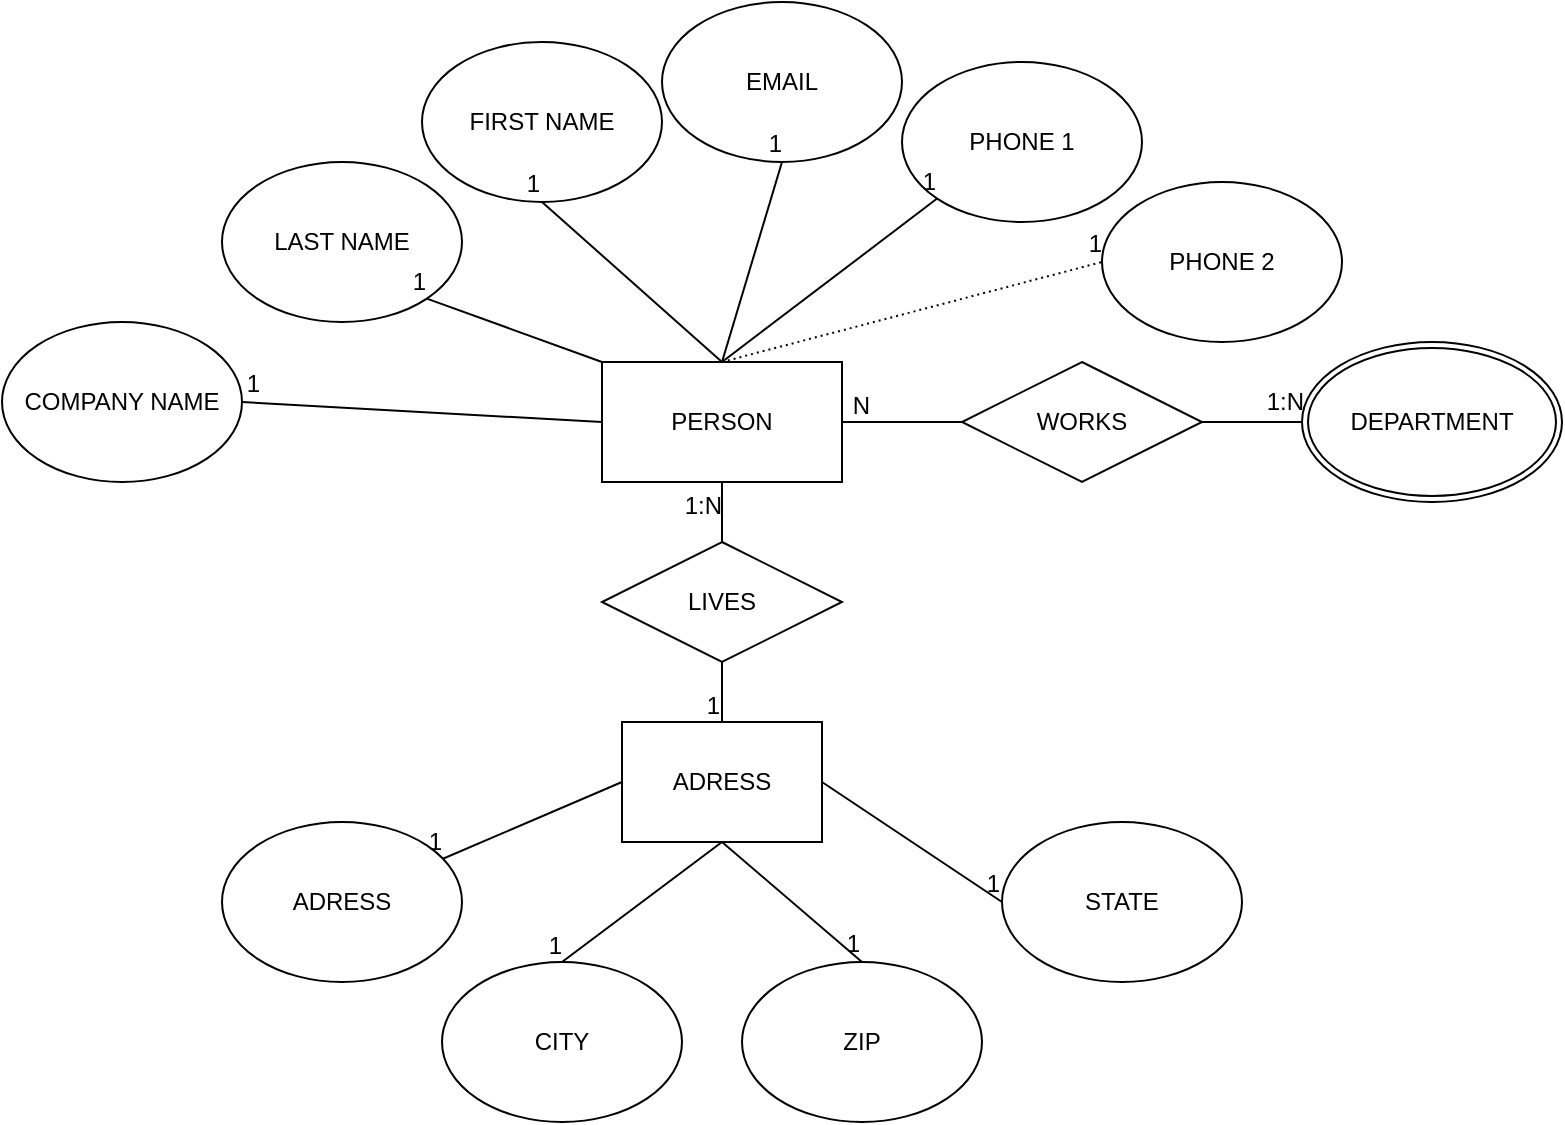 <mxfile version="17.5.0" type="github">
  <diagram id="R2lEEEUBdFMjLlhIrx00" name="Page-1">
    <mxGraphModel dx="946" dy="517" grid="1" gridSize="10" guides="1" tooltips="1" connect="1" arrows="1" fold="1" page="1" pageScale="1" pageWidth="850" pageHeight="1100" math="0" shadow="0" extFonts="Permanent Marker^https://fonts.googleapis.com/css?family=Permanent+Marker">
      <root>
        <mxCell id="0" />
        <mxCell id="1" parent="0" />
        <mxCell id="xJH54PfuBigIs4mNWsvY-1" value="PERSON" style="rounded=0;whiteSpace=wrap;html=1;" parent="1" vertex="1">
          <mxGeometry x="360" y="240" width="120" height="60" as="geometry" />
        </mxCell>
        <mxCell id="xJH54PfuBigIs4mNWsvY-2" value="LAST NAME" style="ellipse;whiteSpace=wrap;html=1;" parent="1" vertex="1">
          <mxGeometry x="170" y="140" width="120" height="80" as="geometry" />
        </mxCell>
        <mxCell id="xJH54PfuBigIs4mNWsvY-3" value="FIRST NAME" style="ellipse;whiteSpace=wrap;html=1;" parent="1" vertex="1">
          <mxGeometry x="270" y="80" width="120" height="80" as="geometry" />
        </mxCell>
        <mxCell id="xJH54PfuBigIs4mNWsvY-4" value="EMAIL" style="ellipse;whiteSpace=wrap;html=1;" parent="1" vertex="1">
          <mxGeometry x="390" y="60" width="120" height="80" as="geometry" />
        </mxCell>
        <mxCell id="xJH54PfuBigIs4mNWsvY-5" value="COMPANY NAME&lt;span style=&quot;color: rgba(0 , 0 , 0 , 0) ; font-family: monospace ; font-size: 0px&quot;&gt;%3CmxGraphModel%3E%3Croot%3E%3CmxCell%20id%3D%220%22%2F%3E%3CmxCell%20id%3D%221%22%20parent%3D%220%22%2F%3E%3CmxCell%20id%3D%222%22%20value%3D%22FIRST%20NAME%22%20style%3D%22ellipse%3BwhiteSpace%3Dwrap%3Bhtml%3D1%3B%22%20vertex%3D%221%22%20parent%3D%221%22%3E%3CmxGeometry%20x%3D%22360%22%20y%3D%22100%22%20width%3D%22120%22%20height%3D%2280%22%20as%3D%22geometry%22%2F%3E%3C%2FmxCell%3E%3C%2Froot%3E%3C%2FmxGraphModel%3E&lt;/span&gt;" style="ellipse;whiteSpace=wrap;html=1;" parent="1" vertex="1">
          <mxGeometry x="60" y="220" width="120" height="80" as="geometry" />
        </mxCell>
        <mxCell id="xJH54PfuBigIs4mNWsvY-7" value="DEPARTMENT" style="ellipse;shape=doubleEllipse;margin=3;whiteSpace=wrap;html=1;align=center;" parent="1" vertex="1">
          <mxGeometry x="710" y="230" width="130" height="80" as="geometry" />
        </mxCell>
        <mxCell id="xJH54PfuBigIs4mNWsvY-9" value="PHONE 1" style="ellipse;whiteSpace=wrap;html=1;" parent="1" vertex="1">
          <mxGeometry x="510" y="90" width="120" height="80" as="geometry" />
        </mxCell>
        <mxCell id="xJH54PfuBigIs4mNWsvY-10" value="PHONE 2" style="ellipse;whiteSpace=wrap;html=1;" parent="1" vertex="1">
          <mxGeometry x="610" y="150" width="120" height="80" as="geometry" />
        </mxCell>
        <mxCell id="xJH54PfuBigIs4mNWsvY-12" value="CITY" style="ellipse;whiteSpace=wrap;html=1;" parent="1" vertex="1">
          <mxGeometry x="280" y="540" width="120" height="80" as="geometry" />
        </mxCell>
        <mxCell id="xJH54PfuBigIs4mNWsvY-13" value="ZIP" style="ellipse;whiteSpace=wrap;html=1;" parent="1" vertex="1">
          <mxGeometry x="430" y="540" width="120" height="80" as="geometry" />
        </mxCell>
        <mxCell id="xJH54PfuBigIs4mNWsvY-14" value="STATE" style="ellipse;whiteSpace=wrap;html=1;" parent="1" vertex="1">
          <mxGeometry x="560" y="470" width="120" height="80" as="geometry" />
        </mxCell>
        <mxCell id="xJH54PfuBigIs4mNWsvY-15" value="LIVES" style="shape=rhombus;perimeter=rhombusPerimeter;whiteSpace=wrap;html=1;align=center;" parent="1" vertex="1">
          <mxGeometry x="360" y="330" width="120" height="60" as="geometry" />
        </mxCell>
        <mxCell id="xJH54PfuBigIs4mNWsvY-16" value="ADRESS" style="whiteSpace=wrap;html=1;align=center;" parent="1" vertex="1">
          <mxGeometry x="370" y="420" width="100" height="60" as="geometry" />
        </mxCell>
        <mxCell id="xJH54PfuBigIs4mNWsvY-17" value="ADRESS" style="ellipse;whiteSpace=wrap;html=1;" parent="1" vertex="1">
          <mxGeometry x="170" y="470" width="120" height="80" as="geometry" />
        </mxCell>
        <mxCell id="xJH54PfuBigIs4mNWsvY-18" value="WORKS" style="shape=rhombus;perimeter=rhombusPerimeter;whiteSpace=wrap;html=1;align=center;rotation=0;" parent="1" vertex="1">
          <mxGeometry x="540" y="240" width="120" height="60" as="geometry" />
        </mxCell>
        <mxCell id="xJH54PfuBigIs4mNWsvY-21" value="" style="endArrow=none;html=1;rounded=0;entryX=0.5;entryY=1;entryDx=0;entryDy=0;exitX=0.5;exitY=0;exitDx=0;exitDy=0;" parent="1" source="xJH54PfuBigIs4mNWsvY-1" target="xJH54PfuBigIs4mNWsvY-4" edge="1">
          <mxGeometry relative="1" as="geometry">
            <mxPoint x="390" y="200" as="sourcePoint" />
            <mxPoint x="450" y="200" as="targetPoint" />
            <Array as="points" />
          </mxGeometry>
        </mxCell>
        <mxCell id="xJH54PfuBigIs4mNWsvY-22" value="1" style="resizable=0;html=1;align=right;verticalAlign=bottom;" parent="xJH54PfuBigIs4mNWsvY-21" connectable="0" vertex="1">
          <mxGeometry x="1" relative="1" as="geometry" />
        </mxCell>
        <mxCell id="xJH54PfuBigIs4mNWsvY-24" value="" style="endArrow=none;html=1;rounded=0;entryX=0;entryY=1;entryDx=0;entryDy=0;exitX=0.5;exitY=0;exitDx=0;exitDy=0;" parent="1" source="xJH54PfuBigIs4mNWsvY-1" target="xJH54PfuBigIs4mNWsvY-9" edge="1">
          <mxGeometry relative="1" as="geometry">
            <mxPoint x="430" y="250" as="sourcePoint" />
            <mxPoint x="460" y="150" as="targetPoint" />
            <Array as="points" />
          </mxGeometry>
        </mxCell>
        <mxCell id="xJH54PfuBigIs4mNWsvY-25" value="1" style="resizable=0;html=1;align=right;verticalAlign=bottom;" parent="xJH54PfuBigIs4mNWsvY-24" connectable="0" vertex="1">
          <mxGeometry x="1" relative="1" as="geometry" />
        </mxCell>
        <mxCell id="xJH54PfuBigIs4mNWsvY-28" value="" style="endArrow=none;html=1;rounded=0;dashed=1;dashPattern=1 2;entryX=0;entryY=0.5;entryDx=0;entryDy=0;exitX=0.5;exitY=0;exitDx=0;exitDy=0;" parent="1" source="xJH54PfuBigIs4mNWsvY-1" target="xJH54PfuBigIs4mNWsvY-10" edge="1">
          <mxGeometry relative="1" as="geometry">
            <mxPoint x="460" y="219" as="sourcePoint" />
            <mxPoint x="620" y="219" as="targetPoint" />
          </mxGeometry>
        </mxCell>
        <mxCell id="xJH54PfuBigIs4mNWsvY-29" value="1" style="resizable=0;html=1;align=right;verticalAlign=bottom;" parent="xJH54PfuBigIs4mNWsvY-28" connectable="0" vertex="1">
          <mxGeometry x="1" relative="1" as="geometry" />
        </mxCell>
        <mxCell id="xJH54PfuBigIs4mNWsvY-30" value="" style="endArrow=none;html=1;rounded=0;entryX=0.5;entryY=1;entryDx=0;entryDy=0;" parent="1" target="xJH54PfuBigIs4mNWsvY-3" edge="1">
          <mxGeometry relative="1" as="geometry">
            <mxPoint x="420" y="240" as="sourcePoint" />
            <mxPoint x="500" y="320" as="targetPoint" />
          </mxGeometry>
        </mxCell>
        <mxCell id="xJH54PfuBigIs4mNWsvY-31" value="1" style="resizable=0;html=1;align=right;verticalAlign=bottom;" parent="xJH54PfuBigIs4mNWsvY-30" connectable="0" vertex="1">
          <mxGeometry x="1" relative="1" as="geometry" />
        </mxCell>
        <mxCell id="xJH54PfuBigIs4mNWsvY-32" value="" style="endArrow=none;html=1;rounded=0;entryX=1;entryY=1;entryDx=0;entryDy=0;exitX=0;exitY=0;exitDx=0;exitDy=0;" parent="1" source="xJH54PfuBigIs4mNWsvY-1" target="xJH54PfuBigIs4mNWsvY-2" edge="1">
          <mxGeometry relative="1" as="geometry">
            <mxPoint x="340" y="320" as="sourcePoint" />
            <mxPoint x="500" y="320" as="targetPoint" />
          </mxGeometry>
        </mxCell>
        <mxCell id="xJH54PfuBigIs4mNWsvY-33" value="1" style="resizable=0;html=1;align=right;verticalAlign=bottom;" parent="xJH54PfuBigIs4mNWsvY-32" connectable="0" vertex="1">
          <mxGeometry x="1" relative="1" as="geometry" />
        </mxCell>
        <mxCell id="xJH54PfuBigIs4mNWsvY-34" value="" style="endArrow=none;html=1;rounded=0;entryX=1;entryY=0.5;entryDx=0;entryDy=0;exitX=0;exitY=0.5;exitDx=0;exitDy=0;" parent="1" source="xJH54PfuBigIs4mNWsvY-1" target="xJH54PfuBigIs4mNWsvY-5" edge="1">
          <mxGeometry relative="1" as="geometry">
            <mxPoint x="340" y="320" as="sourcePoint" />
            <mxPoint x="500" y="320" as="targetPoint" />
          </mxGeometry>
        </mxCell>
        <mxCell id="xJH54PfuBigIs4mNWsvY-35" value="1" style="resizable=0;html=1;align=right;verticalAlign=bottom;" parent="xJH54PfuBigIs4mNWsvY-34" connectable="0" vertex="1">
          <mxGeometry x="1" relative="1" as="geometry">
            <mxPoint x="10" as="offset" />
          </mxGeometry>
        </mxCell>
        <mxCell id="xJH54PfuBigIs4mNWsvY-36" value="" style="endArrow=none;html=1;rounded=0;entryX=0;entryY=0.5;entryDx=0;entryDy=0;exitX=1;exitY=0.5;exitDx=0;exitDy=0;" parent="1" source="xJH54PfuBigIs4mNWsvY-18" target="xJH54PfuBigIs4mNWsvY-7" edge="1">
          <mxGeometry relative="1" as="geometry">
            <mxPoint x="340" y="320" as="sourcePoint" />
            <mxPoint x="500" y="320" as="targetPoint" />
          </mxGeometry>
        </mxCell>
        <mxCell id="xJH54PfuBigIs4mNWsvY-37" value="1:N" style="resizable=0;html=1;align=right;verticalAlign=bottom;" parent="xJH54PfuBigIs4mNWsvY-36" connectable="0" vertex="1">
          <mxGeometry x="1" relative="1" as="geometry">
            <mxPoint x="1" y="-2" as="offset" />
          </mxGeometry>
        </mxCell>
        <mxCell id="xJH54PfuBigIs4mNWsvY-41" value="" style="endArrow=none;html=1;rounded=0;exitX=0.5;exitY=1;exitDx=0;exitDy=0;entryX=0.5;entryY=0;entryDx=0;entryDy=0;" parent="1" source="xJH54PfuBigIs4mNWsvY-1" target="xJH54PfuBigIs4mNWsvY-15" edge="1">
          <mxGeometry relative="1" as="geometry">
            <mxPoint x="340" y="320" as="sourcePoint" />
            <mxPoint x="500" y="320" as="targetPoint" />
          </mxGeometry>
        </mxCell>
        <mxCell id="xJH54PfuBigIs4mNWsvY-42" value="" style="endArrow=none;html=1;rounded=0;entryX=0.5;entryY=0;entryDx=0;entryDy=0;exitX=0.5;exitY=1;exitDx=0;exitDy=0;" parent="1" source="xJH54PfuBigIs4mNWsvY-15" target="xJH54PfuBigIs4mNWsvY-16" edge="1">
          <mxGeometry relative="1" as="geometry">
            <mxPoint x="670" y="280" as="sourcePoint" />
            <mxPoint x="720" y="280" as="targetPoint" />
          </mxGeometry>
        </mxCell>
        <mxCell id="xJH54PfuBigIs4mNWsvY-43" value="1" style="resizable=0;html=1;align=right;verticalAlign=bottom;" parent="xJH54PfuBigIs4mNWsvY-42" connectable="0" vertex="1">
          <mxGeometry x="1" relative="1" as="geometry">
            <mxPoint x="-1" as="offset" />
          </mxGeometry>
        </mxCell>
        <mxCell id="xJH54PfuBigIs4mNWsvY-44" value="1:N" style="resizable=0;html=1;align=right;verticalAlign=bottom;" parent="1" connectable="0" vertex="1">
          <mxGeometry x="420" y="320" as="geometry" />
        </mxCell>
        <mxCell id="xJH54PfuBigIs4mNWsvY-45" value="" style="endArrow=none;html=1;rounded=0;exitX=0;exitY=0.5;exitDx=0;exitDy=0;" parent="1" source="xJH54PfuBigIs4mNWsvY-16" target="xJH54PfuBigIs4mNWsvY-17" edge="1">
          <mxGeometry relative="1" as="geometry">
            <mxPoint x="360" y="480" as="sourcePoint" />
            <mxPoint x="500" y="490" as="targetPoint" />
          </mxGeometry>
        </mxCell>
        <mxCell id="xJH54PfuBigIs4mNWsvY-46" value="1" style="resizable=0;html=1;align=right;verticalAlign=bottom;" parent="xJH54PfuBigIs4mNWsvY-45" connectable="0" vertex="1">
          <mxGeometry x="1" relative="1" as="geometry" />
        </mxCell>
        <mxCell id="xJH54PfuBigIs4mNWsvY-47" value="" style="endArrow=none;html=1;rounded=0;exitX=0.5;exitY=1;exitDx=0;exitDy=0;entryX=0.5;entryY=0;entryDx=0;entryDy=0;" parent="1" source="xJH54PfuBigIs4mNWsvY-16" target="xJH54PfuBigIs4mNWsvY-12" edge="1">
          <mxGeometry relative="1" as="geometry">
            <mxPoint x="380" y="460" as="sourcePoint" />
            <mxPoint x="290.471" y="498.37" as="targetPoint" />
          </mxGeometry>
        </mxCell>
        <mxCell id="xJH54PfuBigIs4mNWsvY-48" value="1" style="resizable=0;html=1;align=right;verticalAlign=bottom;" parent="xJH54PfuBigIs4mNWsvY-47" connectable="0" vertex="1">
          <mxGeometry x="1" relative="1" as="geometry" />
        </mxCell>
        <mxCell id="xJH54PfuBigIs4mNWsvY-49" value="" style="endArrow=none;html=1;rounded=0;exitX=0.5;exitY=1;exitDx=0;exitDy=0;entryX=0.5;entryY=0;entryDx=0;entryDy=0;" parent="1" source="xJH54PfuBigIs4mNWsvY-16" target="xJH54PfuBigIs4mNWsvY-13" edge="1">
          <mxGeometry relative="1" as="geometry">
            <mxPoint x="430" y="490" as="sourcePoint" />
            <mxPoint x="350" y="550" as="targetPoint" />
          </mxGeometry>
        </mxCell>
        <mxCell id="xJH54PfuBigIs4mNWsvY-50" value="1" style="resizable=0;html=1;align=right;verticalAlign=bottom;" parent="xJH54PfuBigIs4mNWsvY-49" connectable="0" vertex="1">
          <mxGeometry x="1" relative="1" as="geometry" />
        </mxCell>
        <mxCell id="xJH54PfuBigIs4mNWsvY-53" value="" style="endArrow=none;html=1;rounded=0;exitX=1;exitY=0.5;exitDx=0;exitDy=0;entryX=0;entryY=0.5;entryDx=0;entryDy=0;" parent="1" source="xJH54PfuBigIs4mNWsvY-16" target="xJH54PfuBigIs4mNWsvY-14" edge="1">
          <mxGeometry relative="1" as="geometry">
            <mxPoint x="430" y="490" as="sourcePoint" />
            <mxPoint x="530" y="500" as="targetPoint" />
          </mxGeometry>
        </mxCell>
        <mxCell id="xJH54PfuBigIs4mNWsvY-54" value="1" style="resizable=0;html=1;align=right;verticalAlign=bottom;" parent="xJH54PfuBigIs4mNWsvY-53" connectable="0" vertex="1">
          <mxGeometry x="1" relative="1" as="geometry" />
        </mxCell>
        <mxCell id="xJH54PfuBigIs4mNWsvY-57" value="" style="endArrow=none;html=1;rounded=0;entryX=1;entryY=0.5;entryDx=0;entryDy=0;exitX=0;exitY=0.5;exitDx=0;exitDy=0;" parent="1" source="xJH54PfuBigIs4mNWsvY-18" target="xJH54PfuBigIs4mNWsvY-1" edge="1">
          <mxGeometry relative="1" as="geometry">
            <mxPoint x="340" y="230" as="sourcePoint" />
            <mxPoint x="500" y="230" as="targetPoint" />
          </mxGeometry>
        </mxCell>
        <mxCell id="xJH54PfuBigIs4mNWsvY-58" value="N" style="resizable=0;html=1;align=right;verticalAlign=bottom;" parent="xJH54PfuBigIs4mNWsvY-57" connectable="0" vertex="1">
          <mxGeometry x="1" relative="1" as="geometry">
            <mxPoint x="14" as="offset" />
          </mxGeometry>
        </mxCell>
      </root>
    </mxGraphModel>
  </diagram>
</mxfile>
